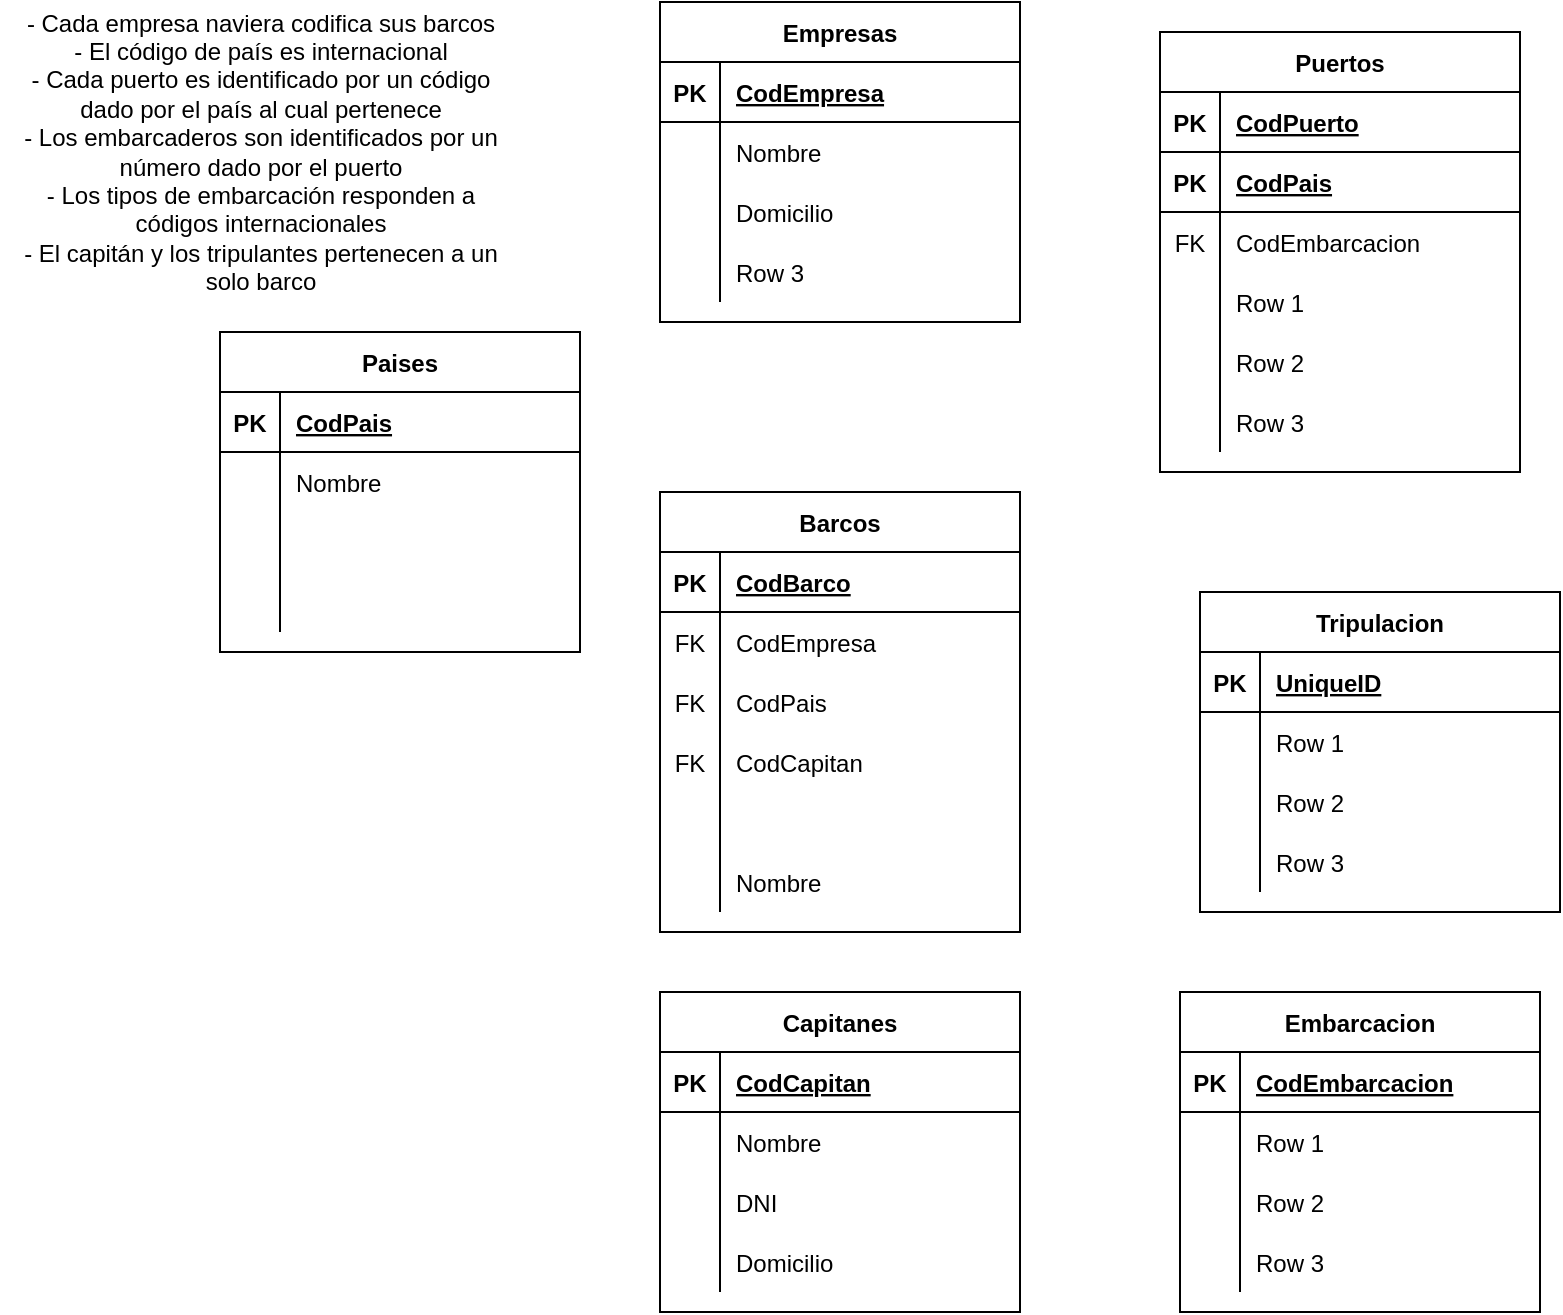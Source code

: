 <mxfile version="13.6.3" type="github">
  <diagram id="R2lEEEUBdFMjLlhIrx00" name="Page-1">
    <mxGraphModel dx="1718" dy="450" grid="1" gridSize="10" guides="1" tooltips="1" connect="1" arrows="1" fold="1" page="1" pageScale="1" pageWidth="850" pageHeight="1100" math="0" shadow="0" extFonts="Permanent Marker^https://fonts.googleapis.com/css?family=Permanent+Marker">
      <root>
        <mxCell id="0" />
        <mxCell id="1" parent="0" />
        <mxCell id="rPtyfi98EGVB4E6NXV8B-44" value="- Cada empresa naviera codifica sus barcos&lt;br/&gt;- El código de país es internacional&lt;br/&gt;- Cada puerto es identificado por un código&lt;br/&gt;dado por el país al cual pertenece&lt;br/&gt;- Los embarcaderos son identificados por un&lt;br/&gt;número dado por el puerto&lt;br/&gt;- Los tipos de embarcación responden a&lt;br/&gt;códigos internacionales&lt;br/&gt;- El capitán y los tripulantes pertenecen a un&lt;br/&gt;solo barco" style="text;html=1;align=center;verticalAlign=middle;resizable=0;points=[];autosize=1;" vertex="1" parent="1">
          <mxGeometry x="-30" y="95" width="260" height="150" as="geometry" />
        </mxCell>
        <mxCell id="rPtyfi98EGVB4E6NXV8B-45" value="Empresas" style="shape=table;startSize=30;container=1;collapsible=1;childLayout=tableLayout;fixedRows=1;rowLines=0;fontStyle=1;align=center;resizeLast=1;" vertex="1" parent="1">
          <mxGeometry x="300" y="95" width="180" height="160" as="geometry" />
        </mxCell>
        <mxCell id="rPtyfi98EGVB4E6NXV8B-46" value="" style="shape=partialRectangle;collapsible=0;dropTarget=0;pointerEvents=0;fillColor=none;top=0;left=0;bottom=1;right=0;points=[[0,0.5],[1,0.5]];portConstraint=eastwest;" vertex="1" parent="rPtyfi98EGVB4E6NXV8B-45">
          <mxGeometry y="30" width="180" height="30" as="geometry" />
        </mxCell>
        <mxCell id="rPtyfi98EGVB4E6NXV8B-47" value="PK" style="shape=partialRectangle;connectable=0;fillColor=none;top=0;left=0;bottom=0;right=0;fontStyle=1;overflow=hidden;" vertex="1" parent="rPtyfi98EGVB4E6NXV8B-46">
          <mxGeometry width="30" height="30" as="geometry" />
        </mxCell>
        <mxCell id="rPtyfi98EGVB4E6NXV8B-48" value="CodEmpresa" style="shape=partialRectangle;connectable=0;fillColor=none;top=0;left=0;bottom=0;right=0;align=left;spacingLeft=6;fontStyle=5;overflow=hidden;" vertex="1" parent="rPtyfi98EGVB4E6NXV8B-46">
          <mxGeometry x="30" width="150" height="30" as="geometry" />
        </mxCell>
        <mxCell id="rPtyfi98EGVB4E6NXV8B-49" value="" style="shape=partialRectangle;collapsible=0;dropTarget=0;pointerEvents=0;fillColor=none;top=0;left=0;bottom=0;right=0;points=[[0,0.5],[1,0.5]];portConstraint=eastwest;" vertex="1" parent="rPtyfi98EGVB4E6NXV8B-45">
          <mxGeometry y="60" width="180" height="30" as="geometry" />
        </mxCell>
        <mxCell id="rPtyfi98EGVB4E6NXV8B-50" value="" style="shape=partialRectangle;connectable=0;fillColor=none;top=0;left=0;bottom=0;right=0;editable=1;overflow=hidden;" vertex="1" parent="rPtyfi98EGVB4E6NXV8B-49">
          <mxGeometry width="30" height="30" as="geometry" />
        </mxCell>
        <mxCell id="rPtyfi98EGVB4E6NXV8B-51" value="Nombre" style="shape=partialRectangle;connectable=0;fillColor=none;top=0;left=0;bottom=0;right=0;align=left;spacingLeft=6;overflow=hidden;" vertex="1" parent="rPtyfi98EGVB4E6NXV8B-49">
          <mxGeometry x="30" width="150" height="30" as="geometry" />
        </mxCell>
        <mxCell id="rPtyfi98EGVB4E6NXV8B-52" value="" style="shape=partialRectangle;collapsible=0;dropTarget=0;pointerEvents=0;fillColor=none;top=0;left=0;bottom=0;right=0;points=[[0,0.5],[1,0.5]];portConstraint=eastwest;" vertex="1" parent="rPtyfi98EGVB4E6NXV8B-45">
          <mxGeometry y="90" width="180" height="30" as="geometry" />
        </mxCell>
        <mxCell id="rPtyfi98EGVB4E6NXV8B-53" value="" style="shape=partialRectangle;connectable=0;fillColor=none;top=0;left=0;bottom=0;right=0;editable=1;overflow=hidden;" vertex="1" parent="rPtyfi98EGVB4E6NXV8B-52">
          <mxGeometry width="30" height="30" as="geometry" />
        </mxCell>
        <mxCell id="rPtyfi98EGVB4E6NXV8B-54" value="Domicilio" style="shape=partialRectangle;connectable=0;fillColor=none;top=0;left=0;bottom=0;right=0;align=left;spacingLeft=6;overflow=hidden;" vertex="1" parent="rPtyfi98EGVB4E6NXV8B-52">
          <mxGeometry x="30" width="150" height="30" as="geometry" />
        </mxCell>
        <mxCell id="rPtyfi98EGVB4E6NXV8B-55" value="" style="shape=partialRectangle;collapsible=0;dropTarget=0;pointerEvents=0;fillColor=none;top=0;left=0;bottom=0;right=0;points=[[0,0.5],[1,0.5]];portConstraint=eastwest;" vertex="1" parent="rPtyfi98EGVB4E6NXV8B-45">
          <mxGeometry y="120" width="180" height="30" as="geometry" />
        </mxCell>
        <mxCell id="rPtyfi98EGVB4E6NXV8B-56" value="" style="shape=partialRectangle;connectable=0;fillColor=none;top=0;left=0;bottom=0;right=0;editable=1;overflow=hidden;" vertex="1" parent="rPtyfi98EGVB4E6NXV8B-55">
          <mxGeometry width="30" height="30" as="geometry" />
        </mxCell>
        <mxCell id="rPtyfi98EGVB4E6NXV8B-57" value="Row 3" style="shape=partialRectangle;connectable=0;fillColor=none;top=0;left=0;bottom=0;right=0;align=left;spacingLeft=6;overflow=hidden;" vertex="1" parent="rPtyfi98EGVB4E6NXV8B-55">
          <mxGeometry x="30" width="150" height="30" as="geometry" />
        </mxCell>
        <mxCell id="rPtyfi98EGVB4E6NXV8B-1" value="Barcos" style="shape=table;startSize=30;container=1;collapsible=1;childLayout=tableLayout;fixedRows=1;rowLines=0;fontStyle=1;align=center;resizeLast=1;" vertex="1" parent="1">
          <mxGeometry x="300" y="340" width="180" height="220" as="geometry" />
        </mxCell>
        <mxCell id="rPtyfi98EGVB4E6NXV8B-63" value="" style="shape=partialRectangle;collapsible=0;dropTarget=0;pointerEvents=0;fillColor=none;top=0;left=0;bottom=1;right=0;points=[[0,0.5],[1,0.5]];portConstraint=eastwest;" vertex="1" parent="rPtyfi98EGVB4E6NXV8B-1">
          <mxGeometry y="30" width="180" height="30" as="geometry" />
        </mxCell>
        <mxCell id="rPtyfi98EGVB4E6NXV8B-64" value="PK" style="shape=partialRectangle;connectable=0;fillColor=none;top=0;left=0;bottom=0;right=0;fontStyle=1;overflow=hidden;" vertex="1" parent="rPtyfi98EGVB4E6NXV8B-63">
          <mxGeometry width="30" height="30" as="geometry" />
        </mxCell>
        <mxCell id="rPtyfi98EGVB4E6NXV8B-65" value="CodBarco" style="shape=partialRectangle;connectable=0;fillColor=none;top=0;left=0;bottom=0;right=0;align=left;spacingLeft=6;fontStyle=5;overflow=hidden;" vertex="1" parent="rPtyfi98EGVB4E6NXV8B-63">
          <mxGeometry x="30" width="150" height="30" as="geometry" />
        </mxCell>
        <mxCell id="rPtyfi98EGVB4E6NXV8B-86" value="" style="shape=partialRectangle;collapsible=0;dropTarget=0;pointerEvents=0;fillColor=none;top=0;left=0;bottom=0;right=0;points=[[0,0.5],[1,0.5]];portConstraint=eastwest;strokeColor=#000000;" vertex="1" parent="rPtyfi98EGVB4E6NXV8B-1">
          <mxGeometry y="60" width="180" height="30" as="geometry" />
        </mxCell>
        <mxCell id="rPtyfi98EGVB4E6NXV8B-87" value="FK" style="shape=partialRectangle;connectable=0;fillColor=none;top=0;left=0;bottom=0;right=0;fontStyle=0;overflow=hidden;" vertex="1" parent="rPtyfi98EGVB4E6NXV8B-86">
          <mxGeometry width="30" height="30" as="geometry" />
        </mxCell>
        <mxCell id="rPtyfi98EGVB4E6NXV8B-88" value="CodEmpresa" style="shape=partialRectangle;connectable=0;fillColor=none;top=0;left=0;bottom=0;right=0;align=left;spacingLeft=6;fontStyle=0;overflow=hidden;" vertex="1" parent="rPtyfi98EGVB4E6NXV8B-86">
          <mxGeometry x="30" width="150" height="30" as="geometry" />
        </mxCell>
        <mxCell id="rPtyfi98EGVB4E6NXV8B-83" value="" style="shape=partialRectangle;collapsible=0;dropTarget=0;pointerEvents=0;fillColor=none;top=0;left=0;bottom=0;right=0;points=[[0,0.5],[1,0.5]];portConstraint=eastwest;strokeColor=#000000;" vertex="1" parent="rPtyfi98EGVB4E6NXV8B-1">
          <mxGeometry y="90" width="180" height="30" as="geometry" />
        </mxCell>
        <mxCell id="rPtyfi98EGVB4E6NXV8B-84" value="FK" style="shape=partialRectangle;connectable=0;fillColor=none;top=0;left=0;bottom=0;right=0;fontStyle=0;overflow=hidden;" vertex="1" parent="rPtyfi98EGVB4E6NXV8B-83">
          <mxGeometry width="30" height="30" as="geometry" />
        </mxCell>
        <mxCell id="rPtyfi98EGVB4E6NXV8B-85" value="CodPais" style="shape=partialRectangle;connectable=0;fillColor=none;top=0;left=0;bottom=0;right=0;align=left;spacingLeft=6;fontStyle=0;overflow=hidden;" vertex="1" parent="rPtyfi98EGVB4E6NXV8B-83">
          <mxGeometry x="30" width="150" height="30" as="geometry" />
        </mxCell>
        <mxCell id="rPtyfi98EGVB4E6NXV8B-92" value="" style="shape=partialRectangle;collapsible=0;dropTarget=0;pointerEvents=0;fillColor=none;top=0;left=0;bottom=0;right=0;points=[[0,0.5],[1,0.5]];portConstraint=eastwest;strokeColor=#000000;" vertex="1" parent="rPtyfi98EGVB4E6NXV8B-1">
          <mxGeometry y="120" width="180" height="30" as="geometry" />
        </mxCell>
        <mxCell id="rPtyfi98EGVB4E6NXV8B-93" value="FK" style="shape=partialRectangle;connectable=0;fillColor=none;top=0;left=0;bottom=0;right=0;fontStyle=0;overflow=hidden;" vertex="1" parent="rPtyfi98EGVB4E6NXV8B-92">
          <mxGeometry width="30" height="30" as="geometry" />
        </mxCell>
        <mxCell id="rPtyfi98EGVB4E6NXV8B-94" value="CodCapitan" style="shape=partialRectangle;connectable=0;fillColor=none;top=0;left=0;bottom=0;right=0;align=left;spacingLeft=6;fontStyle=0;overflow=hidden;" vertex="1" parent="rPtyfi98EGVB4E6NXV8B-92">
          <mxGeometry x="30" width="150" height="30" as="geometry" />
        </mxCell>
        <mxCell id="rPtyfi98EGVB4E6NXV8B-8" value="" style="shape=partialRectangle;collapsible=0;dropTarget=0;pointerEvents=0;fillColor=none;top=0;left=0;bottom=0;right=0;points=[[0,0.5],[1,0.5]];portConstraint=eastwest;" vertex="1" parent="rPtyfi98EGVB4E6NXV8B-1">
          <mxGeometry y="150" width="180" height="30" as="geometry" />
        </mxCell>
        <mxCell id="rPtyfi98EGVB4E6NXV8B-9" value="" style="shape=partialRectangle;connectable=0;fillColor=none;top=0;left=0;bottom=0;right=0;editable=1;overflow=hidden;" vertex="1" parent="rPtyfi98EGVB4E6NXV8B-8">
          <mxGeometry width="30" height="30" as="geometry" />
        </mxCell>
        <mxCell id="rPtyfi98EGVB4E6NXV8B-10" value="" style="shape=partialRectangle;connectable=0;fillColor=none;top=0;left=0;bottom=0;right=0;align=left;spacingLeft=6;overflow=hidden;" vertex="1" parent="rPtyfi98EGVB4E6NXV8B-8">
          <mxGeometry x="30" width="150" height="30" as="geometry" />
        </mxCell>
        <mxCell id="rPtyfi98EGVB4E6NXV8B-5" value="" style="shape=partialRectangle;collapsible=0;dropTarget=0;pointerEvents=0;fillColor=none;top=0;left=0;bottom=0;right=0;points=[[0,0.5],[1,0.5]];portConstraint=eastwest;" vertex="1" parent="rPtyfi98EGVB4E6NXV8B-1">
          <mxGeometry y="180" width="180" height="30" as="geometry" />
        </mxCell>
        <mxCell id="rPtyfi98EGVB4E6NXV8B-6" value="" style="shape=partialRectangle;connectable=0;fillColor=none;top=0;left=0;bottom=0;right=0;editable=1;overflow=hidden;" vertex="1" parent="rPtyfi98EGVB4E6NXV8B-5">
          <mxGeometry width="30" height="30" as="geometry" />
        </mxCell>
        <mxCell id="rPtyfi98EGVB4E6NXV8B-7" value="Nombre" style="shape=partialRectangle;connectable=0;fillColor=none;top=0;left=0;bottom=0;right=0;align=left;spacingLeft=6;overflow=hidden;" vertex="1" parent="rPtyfi98EGVB4E6NXV8B-5">
          <mxGeometry x="30" width="150" height="30" as="geometry" />
        </mxCell>
        <mxCell id="rPtyfi98EGVB4E6NXV8B-66" value="Paises" style="shape=table;startSize=30;container=1;collapsible=1;childLayout=tableLayout;fixedRows=1;rowLines=0;fontStyle=1;align=center;resizeLast=1;" vertex="1" parent="1">
          <mxGeometry x="80" y="260" width="180" height="160" as="geometry" />
        </mxCell>
        <mxCell id="rPtyfi98EGVB4E6NXV8B-67" value="" style="shape=partialRectangle;collapsible=0;dropTarget=0;pointerEvents=0;fillColor=none;top=0;left=0;bottom=1;right=0;points=[[0,0.5],[1,0.5]];portConstraint=eastwest;" vertex="1" parent="rPtyfi98EGVB4E6NXV8B-66">
          <mxGeometry y="30" width="180" height="30" as="geometry" />
        </mxCell>
        <mxCell id="rPtyfi98EGVB4E6NXV8B-68" value="PK" style="shape=partialRectangle;connectable=0;fillColor=none;top=0;left=0;bottom=0;right=0;fontStyle=1;overflow=hidden;" vertex="1" parent="rPtyfi98EGVB4E6NXV8B-67">
          <mxGeometry width="30" height="30" as="geometry" />
        </mxCell>
        <mxCell id="rPtyfi98EGVB4E6NXV8B-69" value="CodPais" style="shape=partialRectangle;connectable=0;fillColor=none;top=0;left=0;bottom=0;right=0;align=left;spacingLeft=6;fontStyle=5;overflow=hidden;" vertex="1" parent="rPtyfi98EGVB4E6NXV8B-67">
          <mxGeometry x="30" width="150" height="30" as="geometry" />
        </mxCell>
        <mxCell id="rPtyfi98EGVB4E6NXV8B-70" value="" style="shape=partialRectangle;collapsible=0;dropTarget=0;pointerEvents=0;fillColor=none;top=0;left=0;bottom=0;right=0;points=[[0,0.5],[1,0.5]];portConstraint=eastwest;" vertex="1" parent="rPtyfi98EGVB4E6NXV8B-66">
          <mxGeometry y="60" width="180" height="30" as="geometry" />
        </mxCell>
        <mxCell id="rPtyfi98EGVB4E6NXV8B-71" value="" style="shape=partialRectangle;connectable=0;fillColor=none;top=0;left=0;bottom=0;right=0;editable=1;overflow=hidden;" vertex="1" parent="rPtyfi98EGVB4E6NXV8B-70">
          <mxGeometry width="30" height="30" as="geometry" />
        </mxCell>
        <mxCell id="rPtyfi98EGVB4E6NXV8B-72" value="Nombre" style="shape=partialRectangle;connectable=0;fillColor=none;top=0;left=0;bottom=0;right=0;align=left;spacingLeft=6;overflow=hidden;" vertex="1" parent="rPtyfi98EGVB4E6NXV8B-70">
          <mxGeometry x="30" width="150" height="30" as="geometry" />
        </mxCell>
        <mxCell id="rPtyfi98EGVB4E6NXV8B-73" value="" style="shape=partialRectangle;collapsible=0;dropTarget=0;pointerEvents=0;fillColor=none;top=0;left=0;bottom=0;right=0;points=[[0,0.5],[1,0.5]];portConstraint=eastwest;" vertex="1" parent="rPtyfi98EGVB4E6NXV8B-66">
          <mxGeometry y="90" width="180" height="30" as="geometry" />
        </mxCell>
        <mxCell id="rPtyfi98EGVB4E6NXV8B-74" value="" style="shape=partialRectangle;connectable=0;fillColor=none;top=0;left=0;bottom=0;right=0;editable=1;overflow=hidden;" vertex="1" parent="rPtyfi98EGVB4E6NXV8B-73">
          <mxGeometry width="30" height="30" as="geometry" />
        </mxCell>
        <mxCell id="rPtyfi98EGVB4E6NXV8B-75" value="" style="shape=partialRectangle;connectable=0;fillColor=none;top=0;left=0;bottom=0;right=0;align=left;spacingLeft=6;overflow=hidden;" vertex="1" parent="rPtyfi98EGVB4E6NXV8B-73">
          <mxGeometry x="30" width="150" height="30" as="geometry" />
        </mxCell>
        <mxCell id="rPtyfi98EGVB4E6NXV8B-76" value="" style="shape=partialRectangle;collapsible=0;dropTarget=0;pointerEvents=0;fillColor=none;top=0;left=0;bottom=0;right=0;points=[[0,0.5],[1,0.5]];portConstraint=eastwest;" vertex="1" parent="rPtyfi98EGVB4E6NXV8B-66">
          <mxGeometry y="120" width="180" height="30" as="geometry" />
        </mxCell>
        <mxCell id="rPtyfi98EGVB4E6NXV8B-77" value="" style="shape=partialRectangle;connectable=0;fillColor=none;top=0;left=0;bottom=0;right=0;editable=1;overflow=hidden;" vertex="1" parent="rPtyfi98EGVB4E6NXV8B-76">
          <mxGeometry width="30" height="30" as="geometry" />
        </mxCell>
        <mxCell id="rPtyfi98EGVB4E6NXV8B-78" value="" style="shape=partialRectangle;connectable=0;fillColor=none;top=0;left=0;bottom=0;right=0;align=left;spacingLeft=6;overflow=hidden;" vertex="1" parent="rPtyfi98EGVB4E6NXV8B-76">
          <mxGeometry x="30" width="150" height="30" as="geometry" />
        </mxCell>
        <mxCell id="rPtyfi98EGVB4E6NXV8B-14" value="Puertos" style="shape=table;startSize=30;container=1;collapsible=1;childLayout=tableLayout;fixedRows=1;rowLines=0;fontStyle=1;align=center;resizeLast=1;" vertex="1" parent="1">
          <mxGeometry x="550" y="110" width="180" height="220" as="geometry" />
        </mxCell>
        <mxCell id="rPtyfi98EGVB4E6NXV8B-15" value="" style="shape=partialRectangle;collapsible=0;dropTarget=0;pointerEvents=0;fillColor=none;top=0;left=0;bottom=1;right=0;points=[[0,0.5],[1,0.5]];portConstraint=eastwest;" vertex="1" parent="rPtyfi98EGVB4E6NXV8B-14">
          <mxGeometry y="30" width="180" height="30" as="geometry" />
        </mxCell>
        <mxCell id="rPtyfi98EGVB4E6NXV8B-16" value="PK" style="shape=partialRectangle;connectable=0;fillColor=none;top=0;left=0;bottom=0;right=0;fontStyle=1;overflow=hidden;" vertex="1" parent="rPtyfi98EGVB4E6NXV8B-15">
          <mxGeometry width="30" height="30" as="geometry" />
        </mxCell>
        <mxCell id="rPtyfi98EGVB4E6NXV8B-17" value="CodPuerto" style="shape=partialRectangle;connectable=0;fillColor=none;top=0;left=0;bottom=0;right=0;align=left;spacingLeft=6;fontStyle=5;overflow=hidden;" vertex="1" parent="rPtyfi98EGVB4E6NXV8B-15">
          <mxGeometry x="30" width="150" height="30" as="geometry" />
        </mxCell>
        <mxCell id="rPtyfi98EGVB4E6NXV8B-89" value="" style="shape=partialRectangle;collapsible=0;dropTarget=0;pointerEvents=0;fillColor=none;top=0;left=0;bottom=1;right=0;points=[[0,0.5],[1,0.5]];portConstraint=eastwest;strokeColor=#000000;" vertex="1" parent="rPtyfi98EGVB4E6NXV8B-14">
          <mxGeometry y="60" width="180" height="30" as="geometry" />
        </mxCell>
        <mxCell id="rPtyfi98EGVB4E6NXV8B-90" value="PK" style="shape=partialRectangle;connectable=0;fillColor=none;top=0;left=0;bottom=0;right=0;fontStyle=1;overflow=hidden;" vertex="1" parent="rPtyfi98EGVB4E6NXV8B-89">
          <mxGeometry width="30" height="30" as="geometry" />
        </mxCell>
        <mxCell id="rPtyfi98EGVB4E6NXV8B-91" value="CodPais" style="shape=partialRectangle;connectable=0;fillColor=none;top=0;left=0;bottom=0;right=0;align=left;spacingLeft=6;fontStyle=5;overflow=hidden;" vertex="1" parent="rPtyfi98EGVB4E6NXV8B-89">
          <mxGeometry x="30" width="150" height="30" as="geometry" />
        </mxCell>
        <mxCell id="rPtyfi98EGVB4E6NXV8B-108" value="" style="shape=partialRectangle;collapsible=0;dropTarget=0;pointerEvents=0;fillColor=none;top=0;left=0;bottom=0;right=0;points=[[0,0.5],[1,0.5]];portConstraint=eastwest;strokeColor=#000000;" vertex="1" parent="rPtyfi98EGVB4E6NXV8B-14">
          <mxGeometry y="90" width="180" height="30" as="geometry" />
        </mxCell>
        <mxCell id="rPtyfi98EGVB4E6NXV8B-109" value="FK" style="shape=partialRectangle;connectable=0;fillColor=none;top=0;left=0;bottom=0;right=0;fontStyle=0;overflow=hidden;" vertex="1" parent="rPtyfi98EGVB4E6NXV8B-108">
          <mxGeometry width="30" height="30" as="geometry" />
        </mxCell>
        <mxCell id="rPtyfi98EGVB4E6NXV8B-110" value="CodEmbarcacion" style="shape=partialRectangle;connectable=0;fillColor=none;top=0;left=0;bottom=0;right=0;align=left;spacingLeft=6;fontStyle=0;overflow=hidden;" vertex="1" parent="rPtyfi98EGVB4E6NXV8B-108">
          <mxGeometry x="30" width="150" height="30" as="geometry" />
        </mxCell>
        <mxCell id="rPtyfi98EGVB4E6NXV8B-18" value="" style="shape=partialRectangle;collapsible=0;dropTarget=0;pointerEvents=0;fillColor=none;top=0;left=0;bottom=0;right=0;points=[[0,0.5],[1,0.5]];portConstraint=eastwest;" vertex="1" parent="rPtyfi98EGVB4E6NXV8B-14">
          <mxGeometry y="120" width="180" height="30" as="geometry" />
        </mxCell>
        <mxCell id="rPtyfi98EGVB4E6NXV8B-19" value="" style="shape=partialRectangle;connectable=0;fillColor=none;top=0;left=0;bottom=0;right=0;editable=1;overflow=hidden;" vertex="1" parent="rPtyfi98EGVB4E6NXV8B-18">
          <mxGeometry width="30" height="30" as="geometry" />
        </mxCell>
        <mxCell id="rPtyfi98EGVB4E6NXV8B-20" value="Row 1" style="shape=partialRectangle;connectable=0;fillColor=none;top=0;left=0;bottom=0;right=0;align=left;spacingLeft=6;overflow=hidden;" vertex="1" parent="rPtyfi98EGVB4E6NXV8B-18">
          <mxGeometry x="30" width="150" height="30" as="geometry" />
        </mxCell>
        <mxCell id="rPtyfi98EGVB4E6NXV8B-21" value="" style="shape=partialRectangle;collapsible=0;dropTarget=0;pointerEvents=0;fillColor=none;top=0;left=0;bottom=0;right=0;points=[[0,0.5],[1,0.5]];portConstraint=eastwest;" vertex="1" parent="rPtyfi98EGVB4E6NXV8B-14">
          <mxGeometry y="150" width="180" height="30" as="geometry" />
        </mxCell>
        <mxCell id="rPtyfi98EGVB4E6NXV8B-22" value="" style="shape=partialRectangle;connectable=0;fillColor=none;top=0;left=0;bottom=0;right=0;editable=1;overflow=hidden;" vertex="1" parent="rPtyfi98EGVB4E6NXV8B-21">
          <mxGeometry width="30" height="30" as="geometry" />
        </mxCell>
        <mxCell id="rPtyfi98EGVB4E6NXV8B-23" value="Row 2" style="shape=partialRectangle;connectable=0;fillColor=none;top=0;left=0;bottom=0;right=0;align=left;spacingLeft=6;overflow=hidden;" vertex="1" parent="rPtyfi98EGVB4E6NXV8B-21">
          <mxGeometry x="30" width="150" height="30" as="geometry" />
        </mxCell>
        <mxCell id="rPtyfi98EGVB4E6NXV8B-24" value="" style="shape=partialRectangle;collapsible=0;dropTarget=0;pointerEvents=0;fillColor=none;top=0;left=0;bottom=0;right=0;points=[[0,0.5],[1,0.5]];portConstraint=eastwest;" vertex="1" parent="rPtyfi98EGVB4E6NXV8B-14">
          <mxGeometry y="180" width="180" height="30" as="geometry" />
        </mxCell>
        <mxCell id="rPtyfi98EGVB4E6NXV8B-25" value="" style="shape=partialRectangle;connectable=0;fillColor=none;top=0;left=0;bottom=0;right=0;editable=1;overflow=hidden;" vertex="1" parent="rPtyfi98EGVB4E6NXV8B-24">
          <mxGeometry width="30" height="30" as="geometry" />
        </mxCell>
        <mxCell id="rPtyfi98EGVB4E6NXV8B-26" value="Row 3" style="shape=partialRectangle;connectable=0;fillColor=none;top=0;left=0;bottom=0;right=0;align=left;spacingLeft=6;overflow=hidden;" vertex="1" parent="rPtyfi98EGVB4E6NXV8B-24">
          <mxGeometry x="30" width="150" height="30" as="geometry" />
        </mxCell>
        <mxCell id="rPtyfi98EGVB4E6NXV8B-27" value="Tripulacion" style="shape=table;startSize=30;container=1;collapsible=1;childLayout=tableLayout;fixedRows=1;rowLines=0;fontStyle=1;align=center;resizeLast=1;" vertex="1" parent="1">
          <mxGeometry x="570" y="390" width="180" height="160" as="geometry" />
        </mxCell>
        <mxCell id="rPtyfi98EGVB4E6NXV8B-28" value="" style="shape=partialRectangle;collapsible=0;dropTarget=0;pointerEvents=0;fillColor=none;top=0;left=0;bottom=1;right=0;points=[[0,0.5],[1,0.5]];portConstraint=eastwest;" vertex="1" parent="rPtyfi98EGVB4E6NXV8B-27">
          <mxGeometry y="30" width="180" height="30" as="geometry" />
        </mxCell>
        <mxCell id="rPtyfi98EGVB4E6NXV8B-29" value="PK" style="shape=partialRectangle;connectable=0;fillColor=none;top=0;left=0;bottom=0;right=0;fontStyle=1;overflow=hidden;" vertex="1" parent="rPtyfi98EGVB4E6NXV8B-28">
          <mxGeometry width="30" height="30" as="geometry" />
        </mxCell>
        <mxCell id="rPtyfi98EGVB4E6NXV8B-30" value="UniqueID" style="shape=partialRectangle;connectable=0;fillColor=none;top=0;left=0;bottom=0;right=0;align=left;spacingLeft=6;fontStyle=5;overflow=hidden;" vertex="1" parent="rPtyfi98EGVB4E6NXV8B-28">
          <mxGeometry x="30" width="150" height="30" as="geometry" />
        </mxCell>
        <mxCell id="rPtyfi98EGVB4E6NXV8B-31" value="" style="shape=partialRectangle;collapsible=0;dropTarget=0;pointerEvents=0;fillColor=none;top=0;left=0;bottom=0;right=0;points=[[0,0.5],[1,0.5]];portConstraint=eastwest;" vertex="1" parent="rPtyfi98EGVB4E6NXV8B-27">
          <mxGeometry y="60" width="180" height="30" as="geometry" />
        </mxCell>
        <mxCell id="rPtyfi98EGVB4E6NXV8B-32" value="" style="shape=partialRectangle;connectable=0;fillColor=none;top=0;left=0;bottom=0;right=0;editable=1;overflow=hidden;" vertex="1" parent="rPtyfi98EGVB4E6NXV8B-31">
          <mxGeometry width="30" height="30" as="geometry" />
        </mxCell>
        <mxCell id="rPtyfi98EGVB4E6NXV8B-33" value="Row 1" style="shape=partialRectangle;connectable=0;fillColor=none;top=0;left=0;bottom=0;right=0;align=left;spacingLeft=6;overflow=hidden;" vertex="1" parent="rPtyfi98EGVB4E6NXV8B-31">
          <mxGeometry x="30" width="150" height="30" as="geometry" />
        </mxCell>
        <mxCell id="rPtyfi98EGVB4E6NXV8B-34" value="" style="shape=partialRectangle;collapsible=0;dropTarget=0;pointerEvents=0;fillColor=none;top=0;left=0;bottom=0;right=0;points=[[0,0.5],[1,0.5]];portConstraint=eastwest;" vertex="1" parent="rPtyfi98EGVB4E6NXV8B-27">
          <mxGeometry y="90" width="180" height="30" as="geometry" />
        </mxCell>
        <mxCell id="rPtyfi98EGVB4E6NXV8B-35" value="" style="shape=partialRectangle;connectable=0;fillColor=none;top=0;left=0;bottom=0;right=0;editable=1;overflow=hidden;" vertex="1" parent="rPtyfi98EGVB4E6NXV8B-34">
          <mxGeometry width="30" height="30" as="geometry" />
        </mxCell>
        <mxCell id="rPtyfi98EGVB4E6NXV8B-36" value="Row 2" style="shape=partialRectangle;connectable=0;fillColor=none;top=0;left=0;bottom=0;right=0;align=left;spacingLeft=6;overflow=hidden;" vertex="1" parent="rPtyfi98EGVB4E6NXV8B-34">
          <mxGeometry x="30" width="150" height="30" as="geometry" />
        </mxCell>
        <mxCell id="rPtyfi98EGVB4E6NXV8B-37" value="" style="shape=partialRectangle;collapsible=0;dropTarget=0;pointerEvents=0;fillColor=none;top=0;left=0;bottom=0;right=0;points=[[0,0.5],[1,0.5]];portConstraint=eastwest;" vertex="1" parent="rPtyfi98EGVB4E6NXV8B-27">
          <mxGeometry y="120" width="180" height="30" as="geometry" />
        </mxCell>
        <mxCell id="rPtyfi98EGVB4E6NXV8B-38" value="" style="shape=partialRectangle;connectable=0;fillColor=none;top=0;left=0;bottom=0;right=0;editable=1;overflow=hidden;" vertex="1" parent="rPtyfi98EGVB4E6NXV8B-37">
          <mxGeometry width="30" height="30" as="geometry" />
        </mxCell>
        <mxCell id="rPtyfi98EGVB4E6NXV8B-39" value="Row 3" style="shape=partialRectangle;connectable=0;fillColor=none;top=0;left=0;bottom=0;right=0;align=left;spacingLeft=6;overflow=hidden;" vertex="1" parent="rPtyfi98EGVB4E6NXV8B-37">
          <mxGeometry x="30" width="150" height="30" as="geometry" />
        </mxCell>
        <mxCell id="rPtyfi98EGVB4E6NXV8B-111" value="Embarcacion" style="shape=table;startSize=30;container=1;collapsible=1;childLayout=tableLayout;fixedRows=1;rowLines=0;fontStyle=1;align=center;resizeLast=1;" vertex="1" parent="1">
          <mxGeometry x="560" y="590" width="180" height="160" as="geometry" />
        </mxCell>
        <mxCell id="rPtyfi98EGVB4E6NXV8B-112" value="" style="shape=partialRectangle;collapsible=0;dropTarget=0;pointerEvents=0;fillColor=none;top=0;left=0;bottom=1;right=0;points=[[0,0.5],[1,0.5]];portConstraint=eastwest;" vertex="1" parent="rPtyfi98EGVB4E6NXV8B-111">
          <mxGeometry y="30" width="180" height="30" as="geometry" />
        </mxCell>
        <mxCell id="rPtyfi98EGVB4E6NXV8B-113" value="PK" style="shape=partialRectangle;connectable=0;fillColor=none;top=0;left=0;bottom=0;right=0;fontStyle=1;overflow=hidden;" vertex="1" parent="rPtyfi98EGVB4E6NXV8B-112">
          <mxGeometry width="30" height="30" as="geometry" />
        </mxCell>
        <mxCell id="rPtyfi98EGVB4E6NXV8B-114" value="CodEmbarcacion" style="shape=partialRectangle;connectable=0;fillColor=none;top=0;left=0;bottom=0;right=0;align=left;spacingLeft=6;fontStyle=5;overflow=hidden;" vertex="1" parent="rPtyfi98EGVB4E6NXV8B-112">
          <mxGeometry x="30" width="150" height="30" as="geometry" />
        </mxCell>
        <mxCell id="rPtyfi98EGVB4E6NXV8B-115" value="" style="shape=partialRectangle;collapsible=0;dropTarget=0;pointerEvents=0;fillColor=none;top=0;left=0;bottom=0;right=0;points=[[0,0.5],[1,0.5]];portConstraint=eastwest;" vertex="1" parent="rPtyfi98EGVB4E6NXV8B-111">
          <mxGeometry y="60" width="180" height="30" as="geometry" />
        </mxCell>
        <mxCell id="rPtyfi98EGVB4E6NXV8B-116" value="" style="shape=partialRectangle;connectable=0;fillColor=none;top=0;left=0;bottom=0;right=0;editable=1;overflow=hidden;" vertex="1" parent="rPtyfi98EGVB4E6NXV8B-115">
          <mxGeometry width="30" height="30" as="geometry" />
        </mxCell>
        <mxCell id="rPtyfi98EGVB4E6NXV8B-117" value="Row 1" style="shape=partialRectangle;connectable=0;fillColor=none;top=0;left=0;bottom=0;right=0;align=left;spacingLeft=6;overflow=hidden;" vertex="1" parent="rPtyfi98EGVB4E6NXV8B-115">
          <mxGeometry x="30" width="150" height="30" as="geometry" />
        </mxCell>
        <mxCell id="rPtyfi98EGVB4E6NXV8B-118" value="" style="shape=partialRectangle;collapsible=0;dropTarget=0;pointerEvents=0;fillColor=none;top=0;left=0;bottom=0;right=0;points=[[0,0.5],[1,0.5]];portConstraint=eastwest;" vertex="1" parent="rPtyfi98EGVB4E6NXV8B-111">
          <mxGeometry y="90" width="180" height="30" as="geometry" />
        </mxCell>
        <mxCell id="rPtyfi98EGVB4E6NXV8B-119" value="" style="shape=partialRectangle;connectable=0;fillColor=none;top=0;left=0;bottom=0;right=0;editable=1;overflow=hidden;" vertex="1" parent="rPtyfi98EGVB4E6NXV8B-118">
          <mxGeometry width="30" height="30" as="geometry" />
        </mxCell>
        <mxCell id="rPtyfi98EGVB4E6NXV8B-120" value="Row 2" style="shape=partialRectangle;connectable=0;fillColor=none;top=0;left=0;bottom=0;right=0;align=left;spacingLeft=6;overflow=hidden;" vertex="1" parent="rPtyfi98EGVB4E6NXV8B-118">
          <mxGeometry x="30" width="150" height="30" as="geometry" />
        </mxCell>
        <mxCell id="rPtyfi98EGVB4E6NXV8B-121" value="" style="shape=partialRectangle;collapsible=0;dropTarget=0;pointerEvents=0;fillColor=none;top=0;left=0;bottom=0;right=0;points=[[0,0.5],[1,0.5]];portConstraint=eastwest;" vertex="1" parent="rPtyfi98EGVB4E6NXV8B-111">
          <mxGeometry y="120" width="180" height="30" as="geometry" />
        </mxCell>
        <mxCell id="rPtyfi98EGVB4E6NXV8B-122" value="" style="shape=partialRectangle;connectable=0;fillColor=none;top=0;left=0;bottom=0;right=0;editable=1;overflow=hidden;" vertex="1" parent="rPtyfi98EGVB4E6NXV8B-121">
          <mxGeometry width="30" height="30" as="geometry" />
        </mxCell>
        <mxCell id="rPtyfi98EGVB4E6NXV8B-123" value="Row 3" style="shape=partialRectangle;connectable=0;fillColor=none;top=0;left=0;bottom=0;right=0;align=left;spacingLeft=6;overflow=hidden;" vertex="1" parent="rPtyfi98EGVB4E6NXV8B-121">
          <mxGeometry x="30" width="150" height="30" as="geometry" />
        </mxCell>
        <mxCell id="rPtyfi98EGVB4E6NXV8B-95" value="Capitanes" style="shape=table;startSize=30;container=1;collapsible=1;childLayout=tableLayout;fixedRows=1;rowLines=0;fontStyle=1;align=center;resizeLast=1;" vertex="1" parent="1">
          <mxGeometry x="300" y="590" width="180" height="160" as="geometry" />
        </mxCell>
        <mxCell id="rPtyfi98EGVB4E6NXV8B-96" value="" style="shape=partialRectangle;collapsible=0;dropTarget=0;pointerEvents=0;fillColor=none;top=0;left=0;bottom=1;right=0;points=[[0,0.5],[1,0.5]];portConstraint=eastwest;" vertex="1" parent="rPtyfi98EGVB4E6NXV8B-95">
          <mxGeometry y="30" width="180" height="30" as="geometry" />
        </mxCell>
        <mxCell id="rPtyfi98EGVB4E6NXV8B-97" value="PK" style="shape=partialRectangle;connectable=0;fillColor=none;top=0;left=0;bottom=0;right=0;fontStyle=1;overflow=hidden;" vertex="1" parent="rPtyfi98EGVB4E6NXV8B-96">
          <mxGeometry width="30" height="30" as="geometry" />
        </mxCell>
        <mxCell id="rPtyfi98EGVB4E6NXV8B-98" value="CodCapitan" style="shape=partialRectangle;connectable=0;fillColor=none;top=0;left=0;bottom=0;right=0;align=left;spacingLeft=6;fontStyle=5;overflow=hidden;" vertex="1" parent="rPtyfi98EGVB4E6NXV8B-96">
          <mxGeometry x="30" width="150" height="30" as="geometry" />
        </mxCell>
        <mxCell id="rPtyfi98EGVB4E6NXV8B-99" value="" style="shape=partialRectangle;collapsible=0;dropTarget=0;pointerEvents=0;fillColor=none;top=0;left=0;bottom=0;right=0;points=[[0,0.5],[1,0.5]];portConstraint=eastwest;" vertex="1" parent="rPtyfi98EGVB4E6NXV8B-95">
          <mxGeometry y="60" width="180" height="30" as="geometry" />
        </mxCell>
        <mxCell id="rPtyfi98EGVB4E6NXV8B-100" value="" style="shape=partialRectangle;connectable=0;fillColor=none;top=0;left=0;bottom=0;right=0;editable=1;overflow=hidden;" vertex="1" parent="rPtyfi98EGVB4E6NXV8B-99">
          <mxGeometry width="30" height="30" as="geometry" />
        </mxCell>
        <mxCell id="rPtyfi98EGVB4E6NXV8B-101" value="Nombre" style="shape=partialRectangle;connectable=0;fillColor=none;top=0;left=0;bottom=0;right=0;align=left;spacingLeft=6;overflow=hidden;" vertex="1" parent="rPtyfi98EGVB4E6NXV8B-99">
          <mxGeometry x="30" width="150" height="30" as="geometry" />
        </mxCell>
        <mxCell id="rPtyfi98EGVB4E6NXV8B-102" value="" style="shape=partialRectangle;collapsible=0;dropTarget=0;pointerEvents=0;fillColor=none;top=0;left=0;bottom=0;right=0;points=[[0,0.5],[1,0.5]];portConstraint=eastwest;" vertex="1" parent="rPtyfi98EGVB4E6NXV8B-95">
          <mxGeometry y="90" width="180" height="30" as="geometry" />
        </mxCell>
        <mxCell id="rPtyfi98EGVB4E6NXV8B-103" value="" style="shape=partialRectangle;connectable=0;fillColor=none;top=0;left=0;bottom=0;right=0;editable=1;overflow=hidden;" vertex="1" parent="rPtyfi98EGVB4E6NXV8B-102">
          <mxGeometry width="30" height="30" as="geometry" />
        </mxCell>
        <mxCell id="rPtyfi98EGVB4E6NXV8B-104" value="DNI" style="shape=partialRectangle;connectable=0;fillColor=none;top=0;left=0;bottom=0;right=0;align=left;spacingLeft=6;overflow=hidden;" vertex="1" parent="rPtyfi98EGVB4E6NXV8B-102">
          <mxGeometry x="30" width="150" height="30" as="geometry" />
        </mxCell>
        <mxCell id="rPtyfi98EGVB4E6NXV8B-105" value="" style="shape=partialRectangle;collapsible=0;dropTarget=0;pointerEvents=0;fillColor=none;top=0;left=0;bottom=0;right=0;points=[[0,0.5],[1,0.5]];portConstraint=eastwest;" vertex="1" parent="rPtyfi98EGVB4E6NXV8B-95">
          <mxGeometry y="120" width="180" height="30" as="geometry" />
        </mxCell>
        <mxCell id="rPtyfi98EGVB4E6NXV8B-106" value="" style="shape=partialRectangle;connectable=0;fillColor=none;top=0;left=0;bottom=0;right=0;editable=1;overflow=hidden;" vertex="1" parent="rPtyfi98EGVB4E6NXV8B-105">
          <mxGeometry width="30" height="30" as="geometry" />
        </mxCell>
        <mxCell id="rPtyfi98EGVB4E6NXV8B-107" value="Domicilio" style="shape=partialRectangle;connectable=0;fillColor=none;top=0;left=0;bottom=0;right=0;align=left;spacingLeft=6;overflow=hidden;" vertex="1" parent="rPtyfi98EGVB4E6NXV8B-105">
          <mxGeometry x="30" width="150" height="30" as="geometry" />
        </mxCell>
      </root>
    </mxGraphModel>
  </diagram>
</mxfile>
